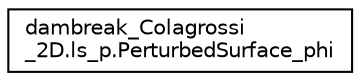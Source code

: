 digraph "Graphical Class Hierarchy"
{
 // LATEX_PDF_SIZE
  edge [fontname="Helvetica",fontsize="10",labelfontname="Helvetica",labelfontsize="10"];
  node [fontname="Helvetica",fontsize="10",shape=record];
  rankdir="LR";
  Node0 [label="dambreak_Colagrossi\l_2D.ls_p.PerturbedSurface_phi",height=0.2,width=0.4,color="black", fillcolor="white", style="filled",URL="$classdambreak__Colagrossi__2D_1_1ls__p_1_1PerturbedSurface__phi.html",tooltip=" "];
}

